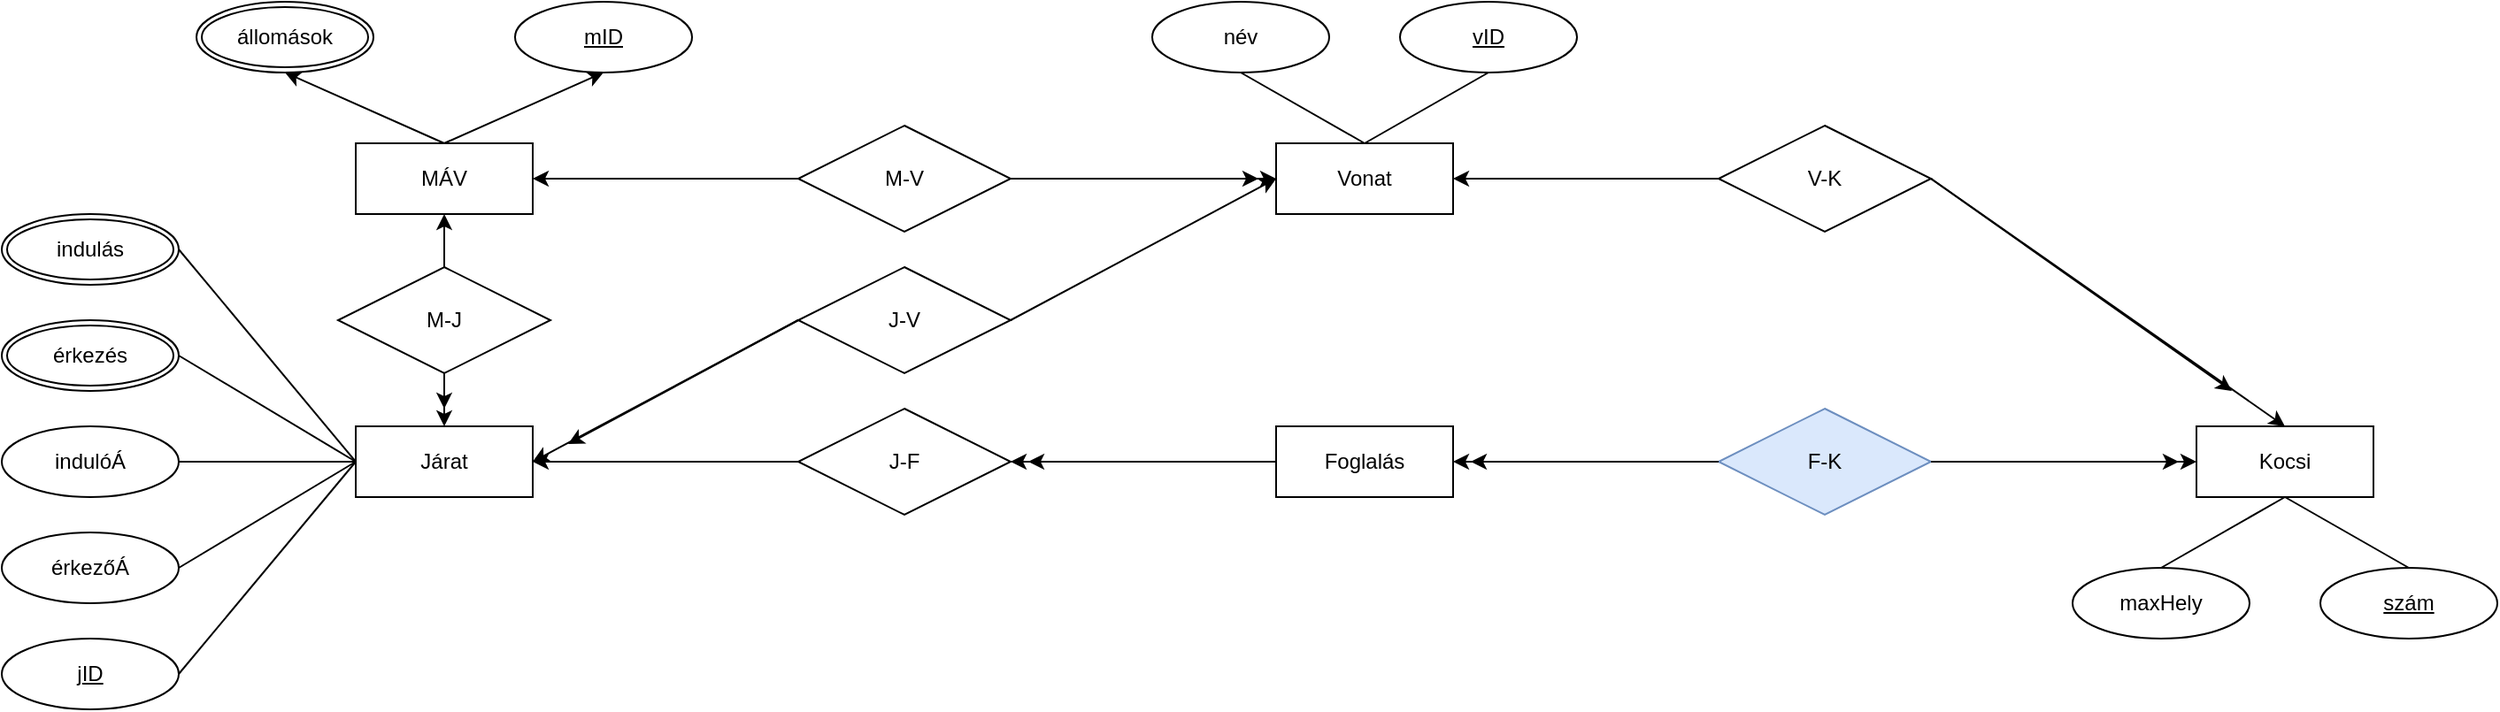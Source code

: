 <mxfile version="20.4.0" type="device"><diagram id="R2lEEEUBdFMjLlhIrx00" name="Page-1"><mxGraphModel dx="1141" dy="1208" grid="1" gridSize="10" guides="1" tooltips="1" connect="1" arrows="1" fold="1" page="0" pageScale="1" pageWidth="850" pageHeight="1100" math="0" shadow="0" extFonts="Permanent Marker^https://fonts.googleapis.com/css?family=Permanent+Marker"><root><mxCell id="0"/><mxCell id="1" parent="0"/><mxCell id="qLwgue1h8SCXyNeNyjKR-14" value="Vonat" style="whiteSpace=wrap;html=1;align=center;" parent="1" vertex="1"><mxGeometry x="510" y="-600" width="100" height="40" as="geometry"/></mxCell><mxCell id="qLwgue1h8SCXyNeNyjKR-15" value="Járat" style="whiteSpace=wrap;html=1;align=center;" parent="1" vertex="1"><mxGeometry x="-10" y="-440" width="100" height="40" as="geometry"/></mxCell><mxCell id="qLwgue1h8SCXyNeNyjKR-16" value="MÁV" style="whiteSpace=wrap;html=1;align=center;" parent="1" vertex="1"><mxGeometry x="-10" y="-600" width="100" height="40" as="geometry"/></mxCell><mxCell id="qLwgue1h8SCXyNeNyjKR-17" value="Kocsi" style="whiteSpace=wrap;html=1;align=center;" parent="1" vertex="1"><mxGeometry x="1030" y="-440" width="100" height="40" as="geometry"/></mxCell><mxCell id="qLwgue1h8SCXyNeNyjKR-18" value="Foglalás" style="whiteSpace=wrap;html=1;align=center;" parent="1" vertex="1"><mxGeometry x="510" y="-440" width="100" height="40" as="geometry"/></mxCell><mxCell id="qLwgue1h8SCXyNeNyjKR-20" value="indulóÁ" style="ellipse;whiteSpace=wrap;html=1;align=center;" parent="1" vertex="1"><mxGeometry x="-210" y="-440" width="100" height="40" as="geometry"/></mxCell><mxCell id="qLwgue1h8SCXyNeNyjKR-21" value="érkezőÁ" style="ellipse;whiteSpace=wrap;html=1;align=center;" parent="1" vertex="1"><mxGeometry x="-210" y="-380" width="100" height="40" as="geometry"/></mxCell><mxCell id="qLwgue1h8SCXyNeNyjKR-22" value="név" style="ellipse;whiteSpace=wrap;html=1;align=center;" parent="1" vertex="1"><mxGeometry x="440" y="-680" width="100" height="40" as="geometry"/></mxCell><mxCell id="qLwgue1h8SCXyNeNyjKR-23" value="maxHely" style="ellipse;whiteSpace=wrap;html=1;align=center;" parent="1" vertex="1"><mxGeometry x="960" y="-360" width="100" height="40" as="geometry"/></mxCell><mxCell id="qLwgue1h8SCXyNeNyjKR-24" value="mID" style="ellipse;whiteSpace=wrap;html=1;align=center;fontStyle=4;" parent="1" vertex="1"><mxGeometry x="80" y="-680" width="100" height="40" as="geometry"/></mxCell><mxCell id="qLwgue1h8SCXyNeNyjKR-25" value="jID" style="ellipse;whiteSpace=wrap;html=1;align=center;fontStyle=4;" parent="1" vertex="1"><mxGeometry x="-210" y="-320" width="100" height="40" as="geometry"/></mxCell><mxCell id="qLwgue1h8SCXyNeNyjKR-26" value="szám" style="ellipse;whiteSpace=wrap;html=1;align=center;fontStyle=4;" parent="1" vertex="1"><mxGeometry x="1100" y="-360" width="100" height="40" as="geometry"/></mxCell><mxCell id="qLwgue1h8SCXyNeNyjKR-27" value="vID" style="ellipse;whiteSpace=wrap;html=1;align=center;fontStyle=4;" parent="1" vertex="1"><mxGeometry x="580" y="-680" width="100" height="40" as="geometry"/></mxCell><mxCell id="qLwgue1h8SCXyNeNyjKR-28" value="M-V" style="shape=rhombus;perimeter=rhombusPerimeter;whiteSpace=wrap;html=1;align=center;" parent="1" vertex="1"><mxGeometry x="240" y="-610" width="120" height="60" as="geometry"/></mxCell><mxCell id="qLwgue1h8SCXyNeNyjKR-29" value="M-J" style="shape=rhombus;perimeter=rhombusPerimeter;whiteSpace=wrap;html=1;align=center;" parent="1" vertex="1"><mxGeometry x="-20" y="-530" width="120" height="60" as="geometry"/></mxCell><mxCell id="qLwgue1h8SCXyNeNyjKR-30" value="J-V" style="shape=rhombus;perimeter=rhombusPerimeter;whiteSpace=wrap;html=1;align=center;" parent="1" vertex="1"><mxGeometry x="240" y="-530" width="120" height="60" as="geometry"/></mxCell><mxCell id="qLwgue1h8SCXyNeNyjKR-31" value="V-K" style="shape=rhombus;perimeter=rhombusPerimeter;whiteSpace=wrap;html=1;align=center;" parent="1" vertex="1"><mxGeometry x="760" y="-610" width="120" height="60" as="geometry"/></mxCell><mxCell id="qLwgue1h8SCXyNeNyjKR-32" value="J-F" style="shape=rhombus;perimeter=rhombusPerimeter;whiteSpace=wrap;html=1;align=center;" parent="1" vertex="1"><mxGeometry x="240" y="-450" width="120" height="60" as="geometry"/></mxCell><mxCell id="qLwgue1h8SCXyNeNyjKR-33" value="F-K" style="shape=rhombus;perimeter=rhombusPerimeter;whiteSpace=wrap;html=1;align=center;fillColor=#dae8fc;strokeColor=#6c8ebf;" parent="1" vertex="1"><mxGeometry x="760" y="-450" width="120" height="60" as="geometry"/></mxCell><mxCell id="qLwgue1h8SCXyNeNyjKR-34" value="indulás" style="ellipse;shape=doubleEllipse;margin=3;whiteSpace=wrap;html=1;align=center;" parent="1" vertex="1"><mxGeometry x="-210" y="-560" width="100" height="40" as="geometry"/></mxCell><mxCell id="qLwgue1h8SCXyNeNyjKR-35" value="érkezés" style="ellipse;shape=doubleEllipse;margin=3;whiteSpace=wrap;html=1;align=center;" parent="1" vertex="1"><mxGeometry x="-210" y="-500" width="100" height="40" as="geometry"/></mxCell><mxCell id="qLwgue1h8SCXyNeNyjKR-36" value="állomások" style="ellipse;shape=doubleEllipse;margin=3;whiteSpace=wrap;html=1;align=center;" parent="1" vertex="1"><mxGeometry x="-100" y="-680" width="100" height="40" as="geometry"/></mxCell><mxCell id="4U8OCT31VHCU-jx6kOTY-1" value="" style="endArrow=classic;html=1;rounded=0;exitX=0;exitY=0.5;exitDx=0;exitDy=0;entryX=1;entryY=0.5;entryDx=0;entryDy=0;" edge="1" parent="1" source="qLwgue1h8SCXyNeNyjKR-28" target="qLwgue1h8SCXyNeNyjKR-16"><mxGeometry width="50" height="50" relative="1" as="geometry"><mxPoint x="290" y="-580" as="sourcePoint"/><mxPoint x="340" y="-630" as="targetPoint"/></mxGeometry></mxCell><mxCell id="4U8OCT31VHCU-jx6kOTY-2" value="" style="endArrow=classic;html=1;rounded=0;exitX=0.5;exitY=0;exitDx=0;exitDy=0;entryX=0.5;entryY=1;entryDx=0;entryDy=0;" edge="1" parent="1" source="qLwgue1h8SCXyNeNyjKR-16" target="qLwgue1h8SCXyNeNyjKR-24"><mxGeometry width="50" height="50" relative="1" as="geometry"><mxPoint x="140" y="-580" as="sourcePoint"/><mxPoint x="190" y="-630" as="targetPoint"/></mxGeometry></mxCell><mxCell id="4U8OCT31VHCU-jx6kOTY-3" value="" style="endArrow=classic;html=1;rounded=0;exitX=0.5;exitY=0;exitDx=0;exitDy=0;entryX=0.5;entryY=1;entryDx=0;entryDy=0;" edge="1" parent="1" source="qLwgue1h8SCXyNeNyjKR-16" target="qLwgue1h8SCXyNeNyjKR-36"><mxGeometry width="50" height="50" relative="1" as="geometry"><mxPoint x="140" y="-580" as="sourcePoint"/><mxPoint x="190" y="-630" as="targetPoint"/></mxGeometry></mxCell><mxCell id="4U8OCT31VHCU-jx6kOTY-4" value="" style="endArrow=classic;html=1;rounded=0;exitX=0.5;exitY=0;exitDx=0;exitDy=0;entryX=0.5;entryY=1;entryDx=0;entryDy=0;" edge="1" parent="1" source="qLwgue1h8SCXyNeNyjKR-29" target="qLwgue1h8SCXyNeNyjKR-16"><mxGeometry width="50" height="50" relative="1" as="geometry"><mxPoint x="140" y="-470" as="sourcePoint"/><mxPoint x="190" y="-520" as="targetPoint"/></mxGeometry></mxCell><mxCell id="4U8OCT31VHCU-jx6kOTY-5" value="" style="endArrow=classic;html=1;rounded=0;exitX=0.5;exitY=1;exitDx=0;exitDy=0;entryX=0.5;entryY=0;entryDx=0;entryDy=0;" edge="1" parent="1" source="qLwgue1h8SCXyNeNyjKR-29" target="qLwgue1h8SCXyNeNyjKR-15"><mxGeometry width="50" height="50" relative="1" as="geometry"><mxPoint x="60" y="-470" as="sourcePoint"/><mxPoint x="110" y="-520" as="targetPoint"/></mxGeometry></mxCell><mxCell id="4U8OCT31VHCU-jx6kOTY-6" value="" style="endArrow=classic;html=1;rounded=0;exitX=0.5;exitY=1;exitDx=0;exitDy=0;" edge="1" parent="1" source="qLwgue1h8SCXyNeNyjKR-29"><mxGeometry width="50" height="50" relative="1" as="geometry"><mxPoint x="60" y="-470" as="sourcePoint"/><mxPoint x="40" y="-450" as="targetPoint"/></mxGeometry></mxCell><mxCell id="4U8OCT31VHCU-jx6kOTY-7" value="" style="endArrow=none;html=1;rounded=0;exitX=0;exitY=0.5;exitDx=0;exitDy=0;entryX=1;entryY=0.5;entryDx=0;entryDy=0;" edge="1" parent="1" source="qLwgue1h8SCXyNeNyjKR-15" target="qLwgue1h8SCXyNeNyjKR-20"><mxGeometry width="50" height="50" relative="1" as="geometry"><mxPoint x="60" y="-420" as="sourcePoint"/><mxPoint x="110" y="-470" as="targetPoint"/></mxGeometry></mxCell><mxCell id="4U8OCT31VHCU-jx6kOTY-8" value="" style="endArrow=none;html=1;rounded=0;exitX=0;exitY=0.5;exitDx=0;exitDy=0;entryX=1;entryY=0.5;entryDx=0;entryDy=0;" edge="1" parent="1" source="qLwgue1h8SCXyNeNyjKR-15" target="qLwgue1h8SCXyNeNyjKR-35"><mxGeometry width="50" height="50" relative="1" as="geometry"><mxPoint x="60" y="-420" as="sourcePoint"/><mxPoint x="110" y="-470" as="targetPoint"/></mxGeometry></mxCell><mxCell id="4U8OCT31VHCU-jx6kOTY-9" value="" style="endArrow=none;html=1;rounded=0;entryX=1;entryY=0.5;entryDx=0;entryDy=0;exitX=0;exitY=0.5;exitDx=0;exitDy=0;" edge="1" parent="1" source="qLwgue1h8SCXyNeNyjKR-15" target="qLwgue1h8SCXyNeNyjKR-34"><mxGeometry width="50" height="50" relative="1" as="geometry"><mxPoint x="60" y="-420" as="sourcePoint"/><mxPoint x="110" y="-470" as="targetPoint"/></mxGeometry></mxCell><mxCell id="4U8OCT31VHCU-jx6kOTY-11" value="" style="endArrow=none;html=1;rounded=0;exitX=0;exitY=0.5;exitDx=0;exitDy=0;entryX=1;entryY=0.5;entryDx=0;entryDy=0;" edge="1" parent="1" source="qLwgue1h8SCXyNeNyjKR-15" target="qLwgue1h8SCXyNeNyjKR-21"><mxGeometry width="50" height="50" relative="1" as="geometry"><mxPoint x="60" y="-420" as="sourcePoint"/><mxPoint x="110" y="-470" as="targetPoint"/></mxGeometry></mxCell><mxCell id="4U8OCT31VHCU-jx6kOTY-12" value="" style="endArrow=none;html=1;rounded=0;exitX=0;exitY=0.5;exitDx=0;exitDy=0;entryX=1;entryY=0.5;entryDx=0;entryDy=0;" edge="1" parent="1" source="qLwgue1h8SCXyNeNyjKR-15" target="qLwgue1h8SCXyNeNyjKR-25"><mxGeometry width="50" height="50" relative="1" as="geometry"><mxPoint x="60" y="-420" as="sourcePoint"/><mxPoint x="110" y="-470" as="targetPoint"/></mxGeometry></mxCell><mxCell id="4U8OCT31VHCU-jx6kOTY-13" value="" style="endArrow=classic;html=1;rounded=0;entryX=1;entryY=0.5;entryDx=0;entryDy=0;exitX=0;exitY=0.5;exitDx=0;exitDy=0;" edge="1" parent="1" source="qLwgue1h8SCXyNeNyjKR-30" target="qLwgue1h8SCXyNeNyjKR-15"><mxGeometry width="50" height="50" relative="1" as="geometry"><mxPoint x="300" y="-450" as="sourcePoint"/><mxPoint x="350" y="-500" as="targetPoint"/></mxGeometry></mxCell><mxCell id="4U8OCT31VHCU-jx6kOTY-14" value="" style="endArrow=classic;html=1;rounded=0;exitX=0;exitY=0.5;exitDx=0;exitDy=0;" edge="1" parent="1" source="qLwgue1h8SCXyNeNyjKR-30"><mxGeometry width="50" height="50" relative="1" as="geometry"><mxPoint x="300" y="-450" as="sourcePoint"/><mxPoint x="110" y="-430" as="targetPoint"/></mxGeometry></mxCell><mxCell id="4U8OCT31VHCU-jx6kOTY-15" value="" style="endArrow=classic;html=1;rounded=0;exitX=0;exitY=0.5;exitDx=0;exitDy=0;entryX=1;entryY=0.5;entryDx=0;entryDy=0;" edge="1" parent="1" source="qLwgue1h8SCXyNeNyjKR-32" target="qLwgue1h8SCXyNeNyjKR-15"><mxGeometry width="50" height="50" relative="1" as="geometry"><mxPoint x="300" y="-450" as="sourcePoint"/><mxPoint x="350" y="-500" as="targetPoint"/></mxGeometry></mxCell><mxCell id="4U8OCT31VHCU-jx6kOTY-16" value="" style="endArrow=classic;html=1;rounded=0;exitX=1;exitY=0.5;exitDx=0;exitDy=0;entryX=0;entryY=0.5;entryDx=0;entryDy=0;" edge="1" parent="1" source="qLwgue1h8SCXyNeNyjKR-28" target="qLwgue1h8SCXyNeNyjKR-14"><mxGeometry width="50" height="50" relative="1" as="geometry"><mxPoint x="410" y="-560" as="sourcePoint"/><mxPoint x="460" y="-610" as="targetPoint"/></mxGeometry></mxCell><mxCell id="4U8OCT31VHCU-jx6kOTY-17" value="" style="endArrow=classic;html=1;rounded=0;exitX=1;exitY=0.5;exitDx=0;exitDy=0;" edge="1" parent="1" source="qLwgue1h8SCXyNeNyjKR-28"><mxGeometry width="50" height="50" relative="1" as="geometry"><mxPoint x="410" y="-560" as="sourcePoint"/><mxPoint x="500" y="-580" as="targetPoint"/></mxGeometry></mxCell><mxCell id="4U8OCT31VHCU-jx6kOTY-18" value="" style="endArrow=classic;html=1;rounded=0;exitX=1;exitY=0.5;exitDx=0;exitDy=0;entryX=0;entryY=0.5;entryDx=0;entryDy=0;" edge="1" parent="1" source="qLwgue1h8SCXyNeNyjKR-30" target="qLwgue1h8SCXyNeNyjKR-14"><mxGeometry width="50" height="50" relative="1" as="geometry"><mxPoint x="410" y="-500" as="sourcePoint"/><mxPoint x="460" y="-550" as="targetPoint"/></mxGeometry></mxCell><mxCell id="4U8OCT31VHCU-jx6kOTY-19" value="" style="endArrow=none;html=1;rounded=0;exitX=0.5;exitY=0;exitDx=0;exitDy=0;entryX=0.5;entryY=1;entryDx=0;entryDy=0;" edge="1" parent="1" source="qLwgue1h8SCXyNeNyjKR-14" target="qLwgue1h8SCXyNeNyjKR-22"><mxGeometry width="50" height="50" relative="1" as="geometry"><mxPoint x="620" y="-560" as="sourcePoint"/><mxPoint x="670" y="-610" as="targetPoint"/></mxGeometry></mxCell><mxCell id="4U8OCT31VHCU-jx6kOTY-20" value="" style="endArrow=none;html=1;rounded=0;exitX=0.5;exitY=0;exitDx=0;exitDy=0;entryX=0.5;entryY=1;entryDx=0;entryDy=0;" edge="1" parent="1" source="qLwgue1h8SCXyNeNyjKR-14" target="qLwgue1h8SCXyNeNyjKR-27"><mxGeometry width="50" height="50" relative="1" as="geometry"><mxPoint x="620" y="-560" as="sourcePoint"/><mxPoint x="670" y="-610" as="targetPoint"/></mxGeometry></mxCell><mxCell id="4U8OCT31VHCU-jx6kOTY-21" value="" style="endArrow=classic;html=1;rounded=0;exitX=0;exitY=0.5;exitDx=0;exitDy=0;entryX=1;entryY=0.5;entryDx=0;entryDy=0;" edge="1" parent="1" source="qLwgue1h8SCXyNeNyjKR-31" target="qLwgue1h8SCXyNeNyjKR-14"><mxGeometry width="50" height="50" relative="1" as="geometry"><mxPoint x="620" y="-560" as="sourcePoint"/><mxPoint x="670" y="-610" as="targetPoint"/></mxGeometry></mxCell><mxCell id="4U8OCT31VHCU-jx6kOTY-22" value="" style="endArrow=classic;html=1;rounded=0;exitX=1;exitY=0.5;exitDx=0;exitDy=0;entryX=0.5;entryY=0;entryDx=0;entryDy=0;" edge="1" parent="1" source="qLwgue1h8SCXyNeNyjKR-31" target="qLwgue1h8SCXyNeNyjKR-17"><mxGeometry width="50" height="50" relative="1" as="geometry"><mxPoint x="890" y="-450" as="sourcePoint"/><mxPoint x="940" y="-500" as="targetPoint"/></mxGeometry></mxCell><mxCell id="4U8OCT31VHCU-jx6kOTY-23" value="" style="endArrow=classic;html=1;rounded=0;exitX=1;exitY=0.5;exitDx=0;exitDy=0;" edge="1" parent="1" source="qLwgue1h8SCXyNeNyjKR-31"><mxGeometry width="50" height="50" relative="1" as="geometry"><mxPoint x="890" y="-450" as="sourcePoint"/><mxPoint x="1050" y="-460" as="targetPoint"/></mxGeometry></mxCell><mxCell id="4U8OCT31VHCU-jx6kOTY-24" value="" style="endArrow=classic;html=1;rounded=0;exitX=1;exitY=0.5;exitDx=0;exitDy=0;entryX=0;entryY=0.5;entryDx=0;entryDy=0;" edge="1" parent="1" source="qLwgue1h8SCXyNeNyjKR-33" target="qLwgue1h8SCXyNeNyjKR-17"><mxGeometry width="50" height="50" relative="1" as="geometry"><mxPoint x="880" y="-390" as="sourcePoint"/><mxPoint x="930" y="-440" as="targetPoint"/></mxGeometry></mxCell><mxCell id="4U8OCT31VHCU-jx6kOTY-25" value="" style="endArrow=classic;html=1;rounded=0;" edge="1" parent="1"><mxGeometry width="50" height="50" relative="1" as="geometry"><mxPoint x="880" y="-420" as="sourcePoint"/><mxPoint x="1020" y="-420" as="targetPoint"/></mxGeometry></mxCell><mxCell id="4U8OCT31VHCU-jx6kOTY-26" value="" style="endArrow=none;html=1;rounded=0;entryX=0.5;entryY=1;entryDx=0;entryDy=0;exitX=0.5;exitY=0;exitDx=0;exitDy=0;" edge="1" parent="1" source="qLwgue1h8SCXyNeNyjKR-23" target="qLwgue1h8SCXyNeNyjKR-17"><mxGeometry width="50" height="50" relative="1" as="geometry"><mxPoint x="880" y="-340" as="sourcePoint"/><mxPoint x="930" y="-390" as="targetPoint"/></mxGeometry></mxCell><mxCell id="4U8OCT31VHCU-jx6kOTY-27" value="" style="endArrow=none;html=1;rounded=0;exitX=0.5;exitY=0;exitDx=0;exitDy=0;" edge="1" parent="1" source="qLwgue1h8SCXyNeNyjKR-26"><mxGeometry width="50" height="50" relative="1" as="geometry"><mxPoint x="880" y="-340" as="sourcePoint"/><mxPoint x="1080" y="-400" as="targetPoint"/></mxGeometry></mxCell><mxCell id="4U8OCT31VHCU-jx6kOTY-28" value="" style="endArrow=classic;html=1;rounded=0;exitX=0;exitY=0.5;exitDx=0;exitDy=0;entryX=1;entryY=0.5;entryDx=0;entryDy=0;" edge="1" parent="1" source="qLwgue1h8SCXyNeNyjKR-33" target="qLwgue1h8SCXyNeNyjKR-18"><mxGeometry width="50" height="50" relative="1" as="geometry"><mxPoint x="530" y="-380" as="sourcePoint"/><mxPoint x="580" y="-430" as="targetPoint"/></mxGeometry></mxCell><mxCell id="4U8OCT31VHCU-jx6kOTY-29" value="" style="endArrow=classic;html=1;rounded=0;exitX=0;exitY=0.5;exitDx=0;exitDy=0;" edge="1" parent="1" source="qLwgue1h8SCXyNeNyjKR-33"><mxGeometry width="50" height="50" relative="1" as="geometry"><mxPoint x="530" y="-380" as="sourcePoint"/><mxPoint x="620" y="-420" as="targetPoint"/></mxGeometry></mxCell><mxCell id="4U8OCT31VHCU-jx6kOTY-30" value="" style="endArrow=classic;html=1;rounded=0;exitX=0;exitY=0.5;exitDx=0;exitDy=0;entryX=1;entryY=0.5;entryDx=0;entryDy=0;" edge="1" parent="1" source="qLwgue1h8SCXyNeNyjKR-18" target="qLwgue1h8SCXyNeNyjKR-32"><mxGeometry width="50" height="50" relative="1" as="geometry"><mxPoint x="530" y="-380" as="sourcePoint"/><mxPoint x="580" y="-430" as="targetPoint"/></mxGeometry></mxCell><mxCell id="4U8OCT31VHCU-jx6kOTY-31" value="" style="endArrow=classic;html=1;rounded=0;exitX=0;exitY=0.5;exitDx=0;exitDy=0;" edge="1" parent="1" source="qLwgue1h8SCXyNeNyjKR-18"><mxGeometry width="50" height="50" relative="1" as="geometry"><mxPoint x="530" y="-380" as="sourcePoint"/><mxPoint x="370" y="-420" as="targetPoint"/></mxGeometry></mxCell></root></mxGraphModel></diagram></mxfile>